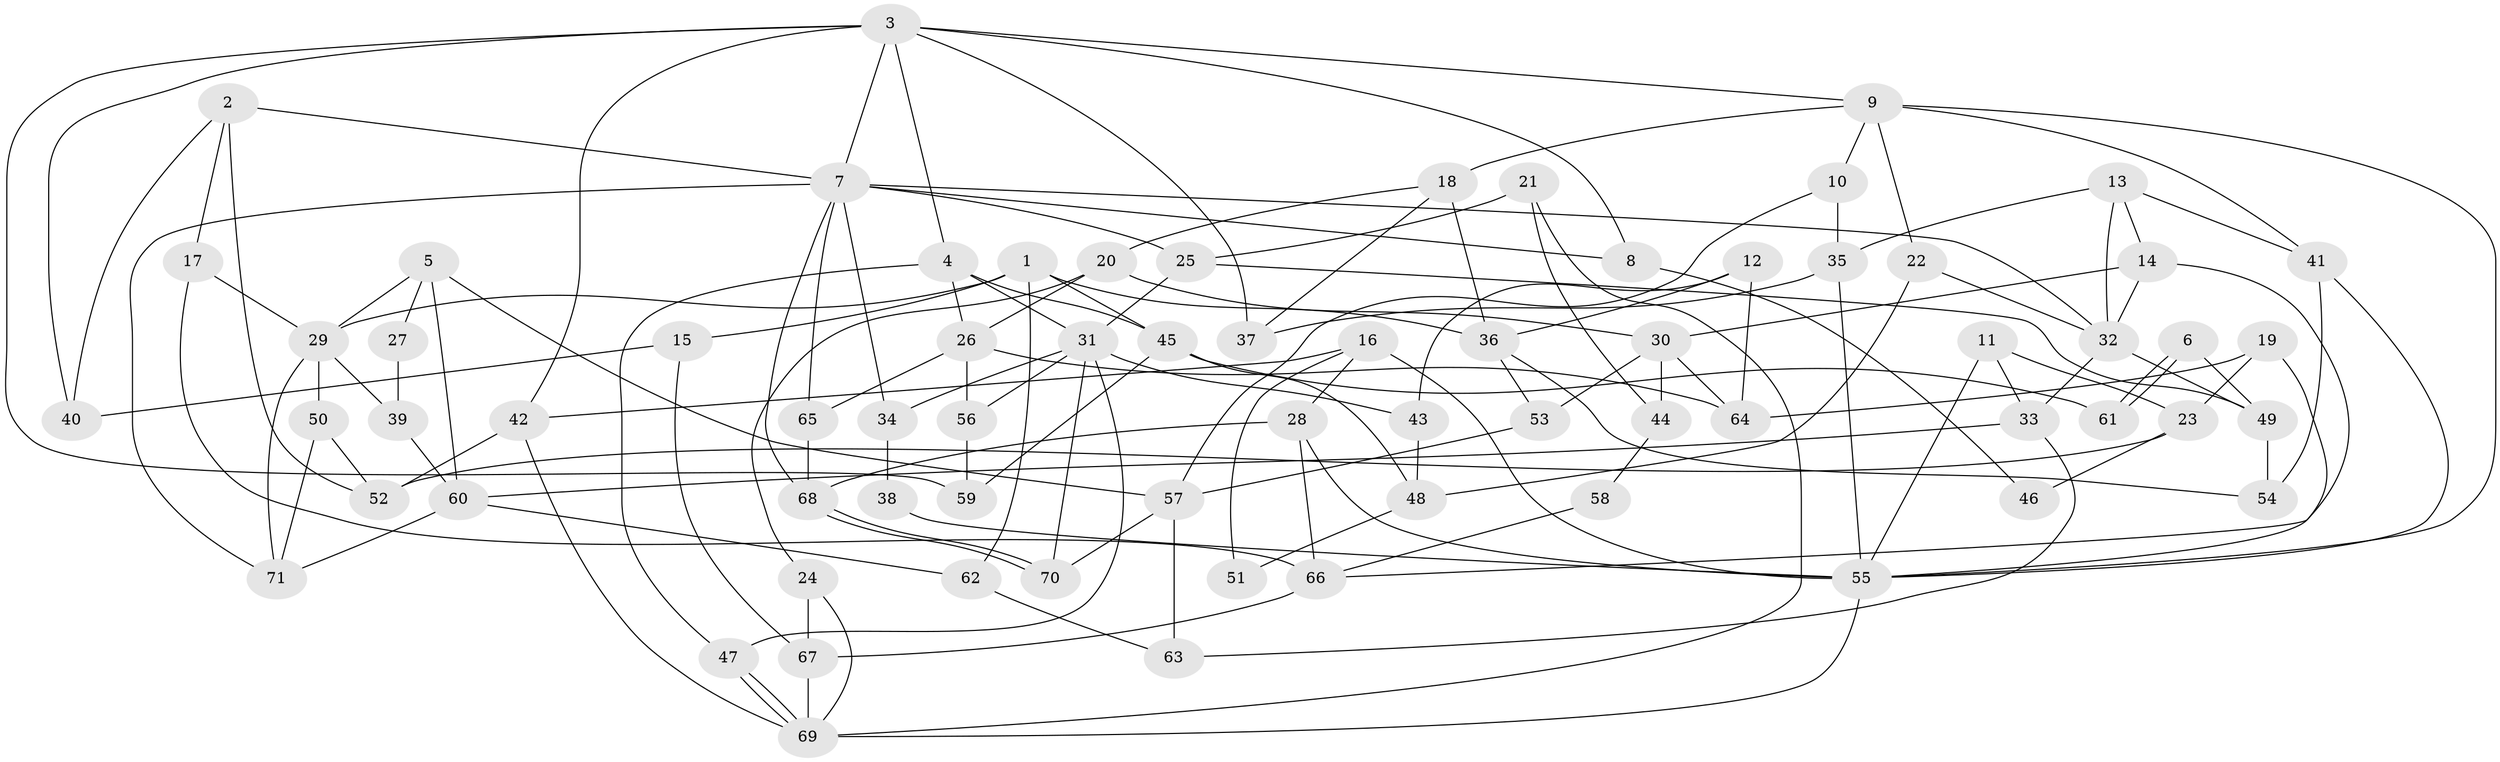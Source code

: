 // Generated by graph-tools (version 1.1) at 2025/11/02/27/25 16:11:24]
// undirected, 71 vertices, 142 edges
graph export_dot {
graph [start="1"]
  node [color=gray90,style=filled];
  1;
  2;
  3;
  4;
  5;
  6;
  7;
  8;
  9;
  10;
  11;
  12;
  13;
  14;
  15;
  16;
  17;
  18;
  19;
  20;
  21;
  22;
  23;
  24;
  25;
  26;
  27;
  28;
  29;
  30;
  31;
  32;
  33;
  34;
  35;
  36;
  37;
  38;
  39;
  40;
  41;
  42;
  43;
  44;
  45;
  46;
  47;
  48;
  49;
  50;
  51;
  52;
  53;
  54;
  55;
  56;
  57;
  58;
  59;
  60;
  61;
  62;
  63;
  64;
  65;
  66;
  67;
  68;
  69;
  70;
  71;
  1 -- 29;
  1 -- 36;
  1 -- 15;
  1 -- 45;
  1 -- 62;
  2 -- 7;
  2 -- 52;
  2 -- 17;
  2 -- 40;
  3 -- 40;
  3 -- 9;
  3 -- 4;
  3 -- 7;
  3 -- 8;
  3 -- 37;
  3 -- 42;
  3 -- 59;
  4 -- 26;
  4 -- 31;
  4 -- 45;
  4 -- 47;
  5 -- 29;
  5 -- 57;
  5 -- 27;
  5 -- 60;
  6 -- 61;
  6 -- 61;
  6 -- 49;
  7 -- 68;
  7 -- 8;
  7 -- 25;
  7 -- 32;
  7 -- 34;
  7 -- 65;
  7 -- 71;
  8 -- 46;
  9 -- 18;
  9 -- 41;
  9 -- 10;
  9 -- 22;
  9 -- 55;
  10 -- 57;
  10 -- 35;
  11 -- 55;
  11 -- 33;
  11 -- 23;
  12 -- 36;
  12 -- 43;
  12 -- 64;
  13 -- 32;
  13 -- 35;
  13 -- 14;
  13 -- 41;
  14 -- 32;
  14 -- 30;
  14 -- 66;
  15 -- 67;
  15 -- 40;
  16 -- 42;
  16 -- 55;
  16 -- 28;
  16 -- 51;
  17 -- 66;
  17 -- 29;
  18 -- 37;
  18 -- 20;
  18 -- 36;
  19 -- 64;
  19 -- 55;
  19 -- 23;
  20 -- 26;
  20 -- 30;
  20 -- 24;
  21 -- 69;
  21 -- 25;
  21 -- 44;
  22 -- 32;
  22 -- 48;
  23 -- 46;
  23 -- 52;
  24 -- 69;
  24 -- 67;
  25 -- 31;
  25 -- 49;
  26 -- 65;
  26 -- 56;
  26 -- 64;
  27 -- 39;
  28 -- 66;
  28 -- 55;
  28 -- 68;
  29 -- 50;
  29 -- 39;
  29 -- 71;
  30 -- 64;
  30 -- 44;
  30 -- 53;
  31 -- 47;
  31 -- 34;
  31 -- 43;
  31 -- 56;
  31 -- 70;
  32 -- 49;
  32 -- 33;
  33 -- 60;
  33 -- 63;
  34 -- 38;
  35 -- 55;
  35 -- 37;
  36 -- 53;
  36 -- 54;
  38 -- 55;
  39 -- 60;
  41 -- 55;
  41 -- 54;
  42 -- 69;
  42 -- 52;
  43 -- 48;
  44 -- 58;
  45 -- 48;
  45 -- 59;
  45 -- 61;
  47 -- 69;
  47 -- 69;
  48 -- 51;
  49 -- 54;
  50 -- 71;
  50 -- 52;
  53 -- 57;
  55 -- 69;
  56 -- 59;
  57 -- 63;
  57 -- 70;
  58 -- 66;
  60 -- 71;
  60 -- 62;
  62 -- 63;
  65 -- 68;
  66 -- 67;
  67 -- 69;
  68 -- 70;
  68 -- 70;
}
